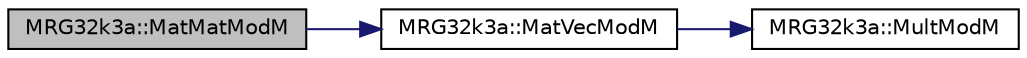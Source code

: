 digraph "MRG32k3a::MatMatModM"
{
 // LATEX_PDF_SIZE
  edge [fontname="Helvetica",fontsize="10",labelfontname="Helvetica",labelfontsize="10"];
  node [fontname="Helvetica",fontsize="10",shape=record];
  rankdir="LR";
  Node1 [label="MRG32k3a::MatMatModM",height=0.2,width=0.4,color="black", fillcolor="grey75", style="filled", fontcolor="black",tooltip="Compute the matrix C = A*B MOD m."];
  Node1 -> Node2 [color="midnightblue",fontsize="10",style="solid",fontname="Helvetica"];
  Node2 [label="MRG32k3a::MatVecModM",height=0.2,width=0.4,color="black", fillcolor="white", style="filled",URL="$namespace_m_r_g32k3a.html#af13ae870b17f99238843c3d4de4952ba",tooltip="Compute the vector v = A*s MOD m."];
  Node2 -> Node3 [color="midnightblue",fontsize="10",style="solid",fontname="Helvetica"];
  Node3 [label="MRG32k3a::MultModM",height=0.2,width=0.4,color="black", fillcolor="white", style="filled",URL="$namespace_m_r_g32k3a.html#ae730d321feb44f8edbceb8d593c0c6d9",tooltip="Return (a*s + c) MOD m; a, s, c and m must be < 2^35."];
}
